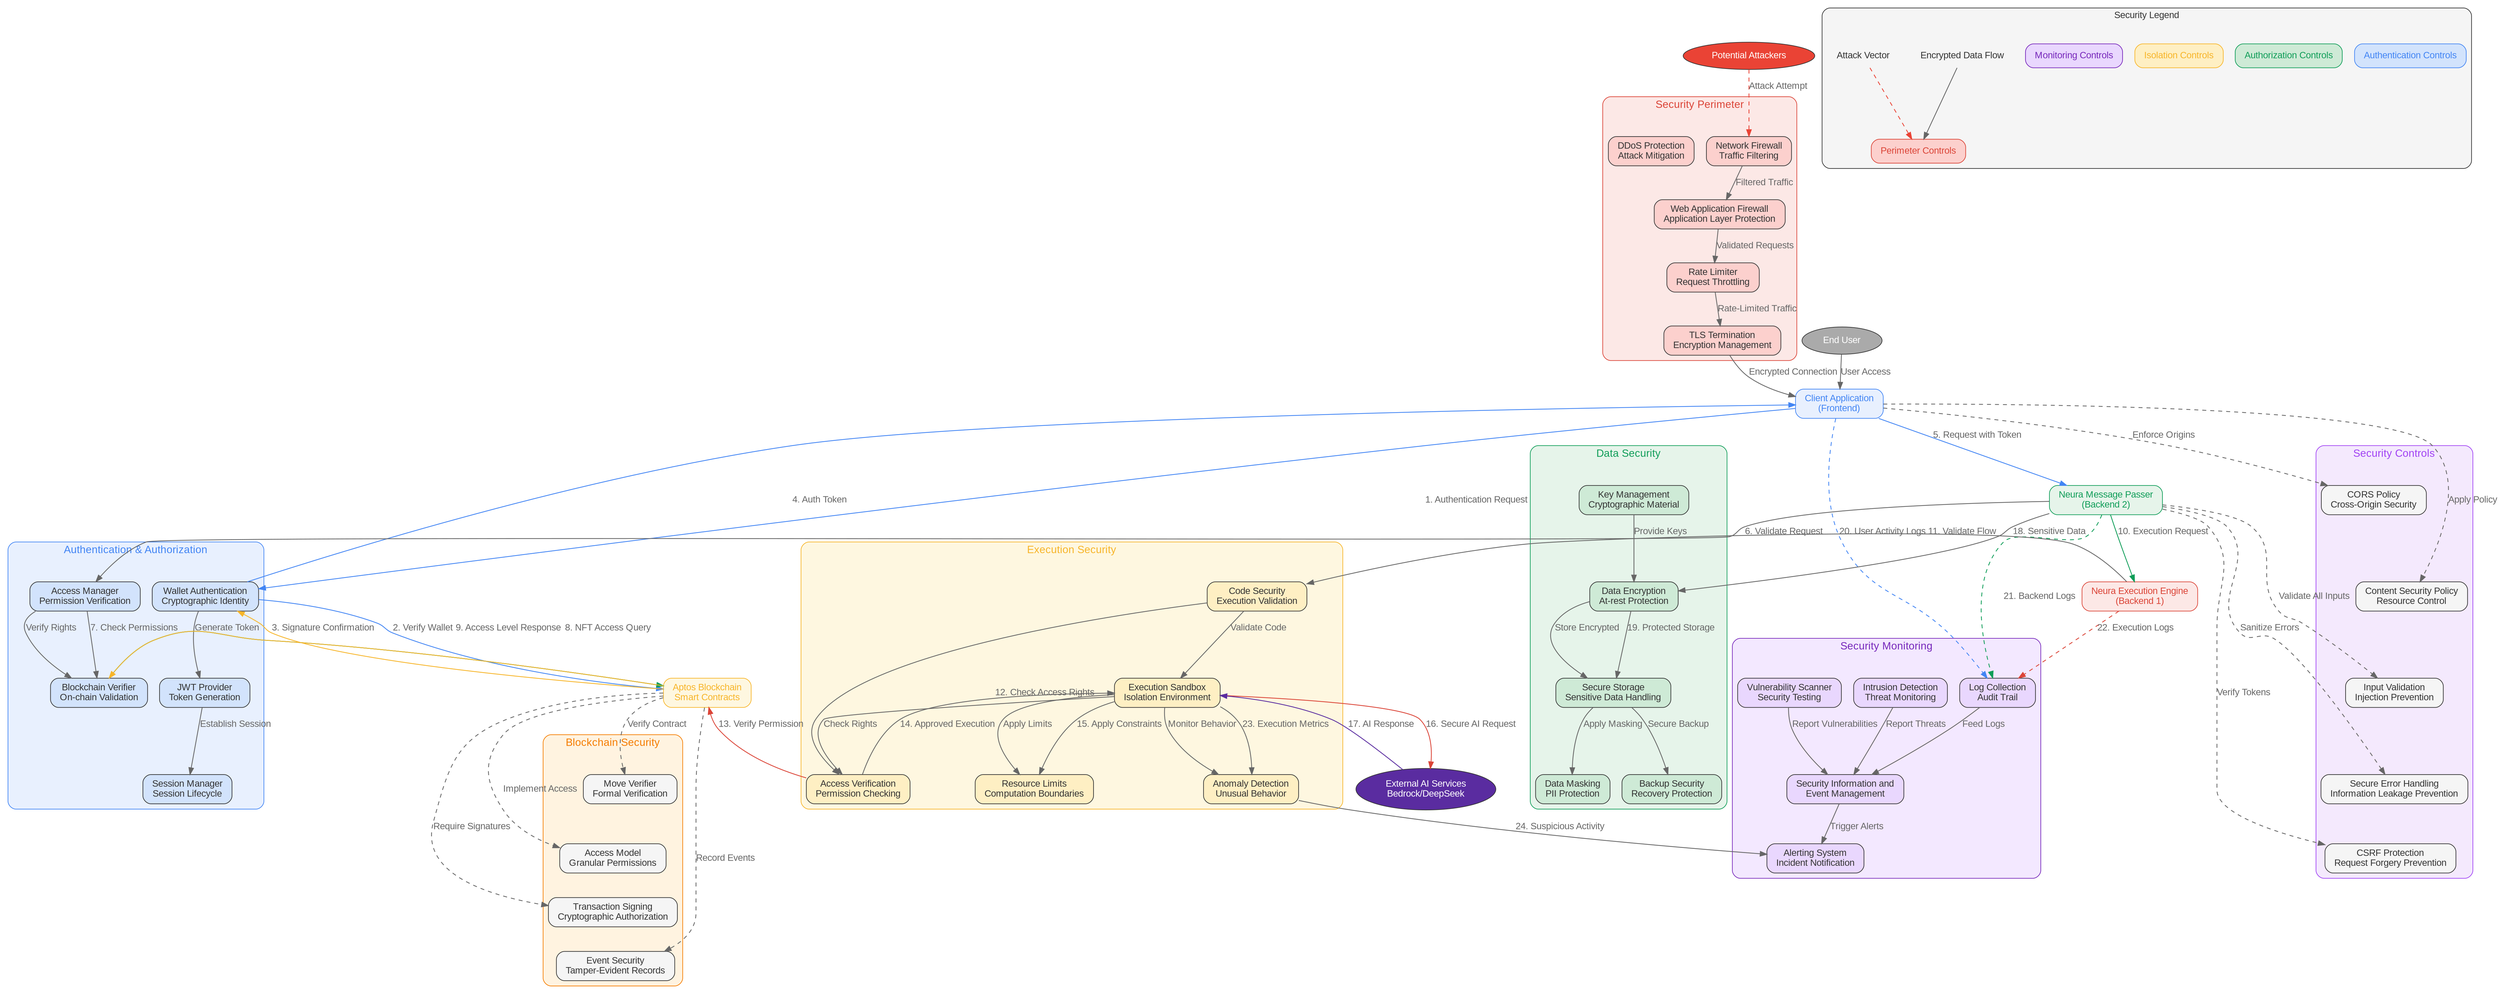 digraph "NeuraLabs Security Architecture" {
    // Modern styling with white theme
    bgcolor="white";
    fontname="Arial";
    node [fontname="Arial", shape="box", style="rounded,filled", fillcolor="#f5f5f5", color="#333333", fontcolor="#333333", margin="0.2,0.1"];
    edge [fontname="Arial", color="#666666", fontcolor="#666666", penwidth=1.2];
    
    // Make it more vertical than horizontal
    rankdir="TB";
    
    // Define node clusters with distinct colors
    subgraph cluster_perimeter {
        // rankdir="TB";
        label="Security Perimeter";
        style="rounded,filled";
        color="#DB4437";
        fillcolor="#FCE8E6";
        fontcolor="#DB4437";
        fontsize=16;
        rankdir="TB";
        
        Firewall [label="Network Firewall\nTraffic Filtering", fillcolor="#FCD0CD"];
        WAF [label="Web Application Firewall\nApplication Layer Protection", fillcolor="#FCD0CD"];
        DDoSProtection [label="DDoS Protection\nAttack Mitigation", fillcolor="#FCD0CD"];
        RateLimiter [label="Rate Limiter\nRequest Throttling", fillcolor="#FCD0CD"];
        TLS [label="TLS Termination\nEncryption Management", fillcolor="#FCD0CD"];


    }
    
    subgraph cluster_authentication {
        label="Authentication & Authorization";
        style="rounded,filled";
        color="#4285F4";
        fillcolor="#E8F0FE";
        fontcolor="#4285F4";
        fontsize=16;
        
        WalletAuth [label="Wallet Authentication\nCryptographic Identity", fillcolor="#D2E3FC"];
        JWTProvider [label="JWT Provider\nToken Generation", fillcolor="#D2E3FC"];
        AccessManager [label="Access Manager\nPermission Verification", fillcolor="#D2E3FC"];
        BlockchainVerifier [label="Blockchain Verifier\nOn-chain Validation", fillcolor="#D2E3FC"];
        SessionManager [label="Session Manager\nSession Lifecycle", fillcolor="#D2E3FC"];
        
        // Authentication flows
        WalletAuth -> JWTProvider [label="Generate Token"];
        JWTProvider -> SessionManager [label="Establish Session"];
        AccessManager -> BlockchainVerifier [label="Verify Rights"];
    }
    
    subgraph cluster_data_security {
        label="Data Security";
        style="rounded,filled";
        color="#0F9D58";
        fillcolor="#E6F4EA";
        fontcolor="#0F9D58";
        fontsize=16;
        
        Encryption [label="Data Encryption\nAt-rest Protection", fillcolor="#CEEAD6"];
        SecureStorage [label="Secure Storage\nSensitive Data Handling", fillcolor="#CEEAD6"];
        DataMasking [label="Data Masking\nPII Protection", fillcolor="#CEEAD6"];
        KeyManagement [label="Key Management\nCryptographic Material", fillcolor="#CEEAD6"];
        BackupSecurity [label="Backup Security\nRecovery Protection", fillcolor="#CEEAD6"];
        
        // Data security flows
        KeyManagement -> Encryption [label="Provide Keys"];
        Encryption -> SecureStorage [label="Store Encrypted"];
        SecureStorage -> DataMasking [label="Apply Masking"];
        SecureStorage -> BackupSecurity [label="Secure Backup"];
    }
    
    subgraph cluster_execution_security {
        label="Execution Security";
        style="rounded,filled";
        color="#F7B529";
        fillcolor="#FEF7E0";
        fontcolor="#F7B529";
        fontsize=16;
        rankdir="TB";
        
        Sandbox [label="Execution Sandbox\nIsolation Environment", fillcolor="#FEEFC3"];
        ResourceLimits [label="Resource Limits\nComputation Boundaries", fillcolor="#FEEFC3"];
        CodeSecurity [label="Code Security\nExecution Validation", fillcolor="#FEEFC3"];
        AccessVerification [label="Access Verification\nPermission Checking", fillcolor="#FEEFC3"];
        AnomalyDetection [label="Anomaly Detection\nUnusual Behavior", fillcolor="#FEEFC3"];
        
        // Execution security flows
        CodeSecurity -> Sandbox [label="Validate Code"];
        Sandbox -> ResourceLimits [label="Apply Limits"];
        Sandbox -> AccessVerification [label="Check Rights"];
        Sandbox -> AnomalyDetection [label="Monitor Behavior"];
    }
    
    subgraph cluster_monitoring {
        label="Security Monitoring";
        style="rounded,filled";
        color="#7627BB";
        fillcolor="#F3E8FF";
        fontcolor="#7627BB";
        fontsize=16;
        
        LogCollection [label="Log Collection\nAudit Trail", fillcolor="#E9D7FE"];
        SIEM [label="Security Information and\nEvent Management", fillcolor="#E9D7FE"];
        IntrusionDetection [label="Intrusion Detection\nThreat Monitoring", fillcolor="#E9D7FE"];
        VulnerabilityScanner [label="Vulnerability Scanner\nSecurity Testing", fillcolor="#E9D7FE"];
        AlertingSystem [label="Alerting System\nIncident Notification", fillcolor="#E9D7FE"];
        
        // Monitoring flows
        LogCollection -> SIEM [label="Feed Logs"];
        IntrusionDetection -> SIEM [label="Report Threats"];
        VulnerabilityScanner -> SIEM [label="Report Vulnerabilities"];
        SIEM -> AlertingSystem [label="Trigger Alerts"];
    }
    
    // Main components
    Client [label="Client Application\n(Frontend)", fillcolor="#E8F0FE", color="#4285F4", fontcolor="#4285F4"];
    MessagePasser [label="Neura Message Passer\n(Backend 2)", fillcolor="#E6F4EA", color="#0F9D58", fontcolor="#0F9D58"];
    ExecutionEngine [label="Neura Execution Engine\n(Backend 1)", fillcolor="#FCE8E6", color="#DB4437", fontcolor="#DB4437"];
    Blockchain [label="Aptos Blockchain\nSmart Contracts", fillcolor="#FEF7E0", color="#F7B529", fontcolor="#F7B529"];
    
    // External entities
    User [label="End User", shape="ellipse", style="filled", fillcolor="#AAAAAA", fontcolor="white"];
    AIServices [label="External AI Services\nBedrock/DeepSeek", shape="ellipse", style="filled", fillcolor="#5A2CA0", fontcolor="white"];
    AttackVector [label="Potential Attackers", shape="ellipse", style="filled", fillcolor="#EA4335", fontcolor="white"];
    
    // Component paths through security layers
    User -> Client [label="User Access"];
    AttackVector -> Firewall [label="Attack Attempt", color="#EA4335", style="dashed"];
    Firewall -> WAF [label="Filtered Traffic"];
    WAF -> RateLimiter [label="Validated Requests"];
    RateLimiter -> TLS [label="Rate-Limited Traffic"];
    TLS -> Client [label="Encrypted Connection"];
    
    // Authentication flow
    Client -> WalletAuth [label="1. Authentication Request", color="#4285F4"];
    WalletAuth -> Blockchain [label="2. Verify Wallet", color="#4285F4"];
    Blockchain -> WalletAuth [label="3. Signature Confirmation", color="#F7B529"];
    WalletAuth -> Client [label="4. Auth Token", color="#4285F4"];
    
    // Authorization flows
    Client -> MessagePasser [label="5. Request with Token", color="#4285F4"];
    MessagePasser -> AccessManager [label="6. Validate Request"];
    AccessManager -> BlockchainVerifier [label="7. Check Permissions"];
    BlockchainVerifier -> Blockchain [label="8. NFT Access Query", color="#0F9D58"];
    Blockchain -> BlockchainVerifier [label="9. Access Level Response", color="#F7B529"];
    
    // Execution security flow
    MessagePasser -> ExecutionEngine [label="10. Execution Request", color="#0F9D58"];
    ExecutionEngine -> CodeSecurity [label="11. Validate Flow"];
    CodeSecurity -> AccessVerification [label="12. Check Access Rights"];
    AccessVerification -> Blockchain [label="13. Verify Permission", color="#DB4437"];
    AccessVerification -> Sandbox [label="14. Approved Execution"];
    Sandbox -> ResourceLimits [label="15. Apply Constraints"];
    
    // AI service security
    Sandbox -> AIServices [label="16. Secure AI Request", color="#DB4437"];
    AIServices -> Sandbox [label="17. AI Response", color="#5A2CA0"];
    
    // Data protection
    MessagePasser -> Encryption [label="18. Sensitive Data"];
    Encryption -> SecureStorage [label="19. Protected Storage"];
    
    // Audit and monitoring
    Client -> LogCollection [label="20. User Activity Logs", style="dashed", color="#4285F4"];
    MessagePasser -> LogCollection [label="21. Backend Logs", style="dashed", color="#0F9D58"];
    ExecutionEngine -> LogCollection [label="22. Execution Logs", style="dashed", color="#DB4437"];
    Sandbox -> AnomalyDetection [label="23. Execution Metrics"];
    AnomalyDetection -> AlertingSystem [label="24. Suspicious Activity"];
    
    // Security controls
    subgraph cluster_controls {
        label="Security Controls";
        style="rounded,filled";
        color="#A142F4";
        fillcolor="#F4E9FD";
        fontcolor="#A142F4";
        fontsize=16;
        rankdir="TB";
        
        CORS [label="CORS Policy\nCross-Origin Security"];
        CSP [label="Content Security Policy\nResource Control"];
        InputValidation [label="Input Validation\nInjection Prevention"];
        ErrorHandling [label="Secure Error Handling\nInformation Leakage Prevention"];
        CSRF [label="CSRF Protection\nRequest Forgery Prevention"];


        edge[style=invis]; // Invisible edges to control layout without visible lines
        CORS -> CSP -> InputValidation -> ErrorHandling -> CSRF
        edge[style=solid]; // Reset to visible edges if needed later
    }
    
    // Control application
    Client -> CSP [label="Apply Policy", style="dashed"];
    Client -> CORS [label="Enforce Origins", style="dashed"];
    MessagePasser -> InputValidation [label="Validate All Inputs", style="dashed"];
    MessagePasser -> ErrorHandling [label="Sanitize Errors", style="dashed"];
    MessagePasser -> CSRF [label="Verify Tokens", style="dashed"];
    
    // Blockchain security
    subgraph cluster_blockchain_security {
        label="Blockchain Security";
        style="rounded,filled";
        color="#F57C00";
        fillcolor="#FFF3E0";
        fontcolor="#F57C00";
        fontsize=16;
        
        
        MoveVerifier [label="Move Verifier\nFormal Verification"];
        AccessModel [label="Access Model\nGranular Permissions"];
        TransactionSigning [label="Transaction Signing\nCryptographic Authorization"];
        EventSecurity [label="Event Security\nTamper-Evident Records"];
        
        
        edge[style=invis]; // Invisible edges to control layout without visible lines
        MoveVerifier -> AccessModel -> TransactionSigning -> EventSecurity 
        edge[style=solid]; //
    }
    
    // Blockchain security flow
    Blockchain -> MoveVerifier [label="Verify Contract", style="dashed"];
    Blockchain -> AccessModel [label="Implement Access", style="dashed"];
    Blockchain -> TransactionSigning [label="Require Signatures", style="dashed"];
    Blockchain -> EventSecurity [label="Record Events", style="dashed"];
    
    // Legend
    subgraph cluster_legend {
        label="Security Legend";
        style="rounded,filled";
        color="#333333";
        fillcolor="#F5F5F5";
        fontcolor="#333333";
        fontsize=14;
        
        AuthenticationLegend [label="Authentication Controls", fillcolor="#D2E3FC", color="#4285F4", fontcolor="#4285F4"];
        AuthorizationLegend [label="Authorization Controls", fillcolor="#CEEAD6", color="#0F9D58", fontcolor="#0F9D58"];
        IsolationLegend [label="Isolation Controls", fillcolor="#FEEFC3", color="#F7B529", fontcolor="#F7B529"];
        PerimeterLegend [label="Perimeter Controls", fillcolor="#FCD0CD", color="#DB4437", fontcolor="#DB4437"];
        MonitoringLegend [label="Monitoring Controls", fillcolor="#E9D7FE", color="#7627BB", fontcolor="#7627BB"];
        
        DataFlowLegend [label="Encrypted Data Flow", shape="plaintext"];
        AttackLegend [label="Attack Vector", shape="plaintext"];
        
        DataFlowLegend -> PerimeterLegend [style="bold"];
        AttackLegend -> PerimeterLegend [color="#EA4335", style="dashed"];
    }
}